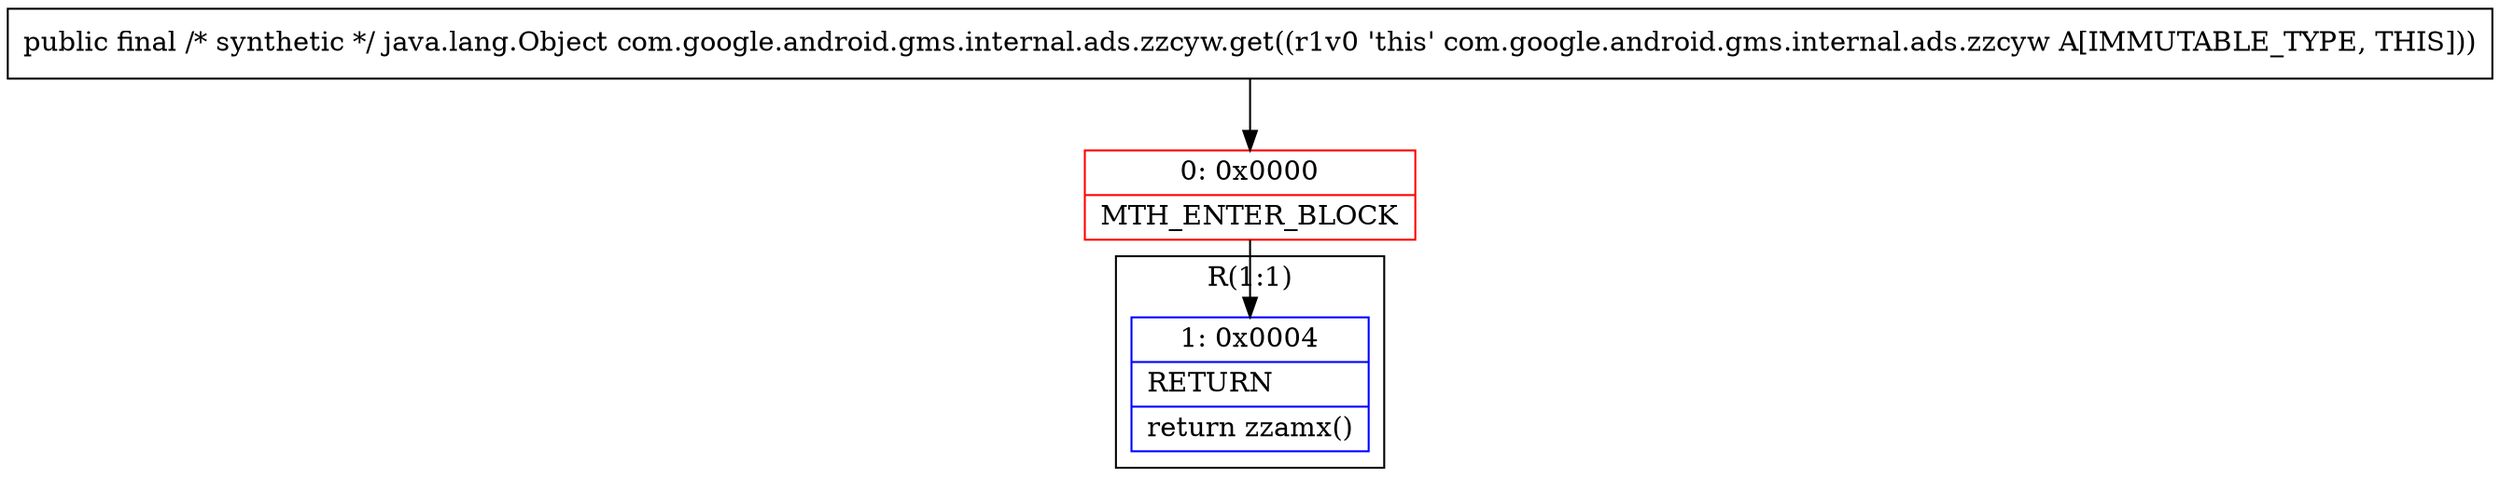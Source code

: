 digraph "CFG forcom.google.android.gms.internal.ads.zzcyw.get()Ljava\/lang\/Object;" {
subgraph cluster_Region_245047535 {
label = "R(1:1)";
node [shape=record,color=blue];
Node_1 [shape=record,label="{1\:\ 0x0004|RETURN\l|return zzamx()\l}"];
}
Node_0 [shape=record,color=red,label="{0\:\ 0x0000|MTH_ENTER_BLOCK\l}"];
MethodNode[shape=record,label="{public final \/* synthetic *\/ java.lang.Object com.google.android.gms.internal.ads.zzcyw.get((r1v0 'this' com.google.android.gms.internal.ads.zzcyw A[IMMUTABLE_TYPE, THIS])) }"];
MethodNode -> Node_0;
Node_0 -> Node_1;
}

